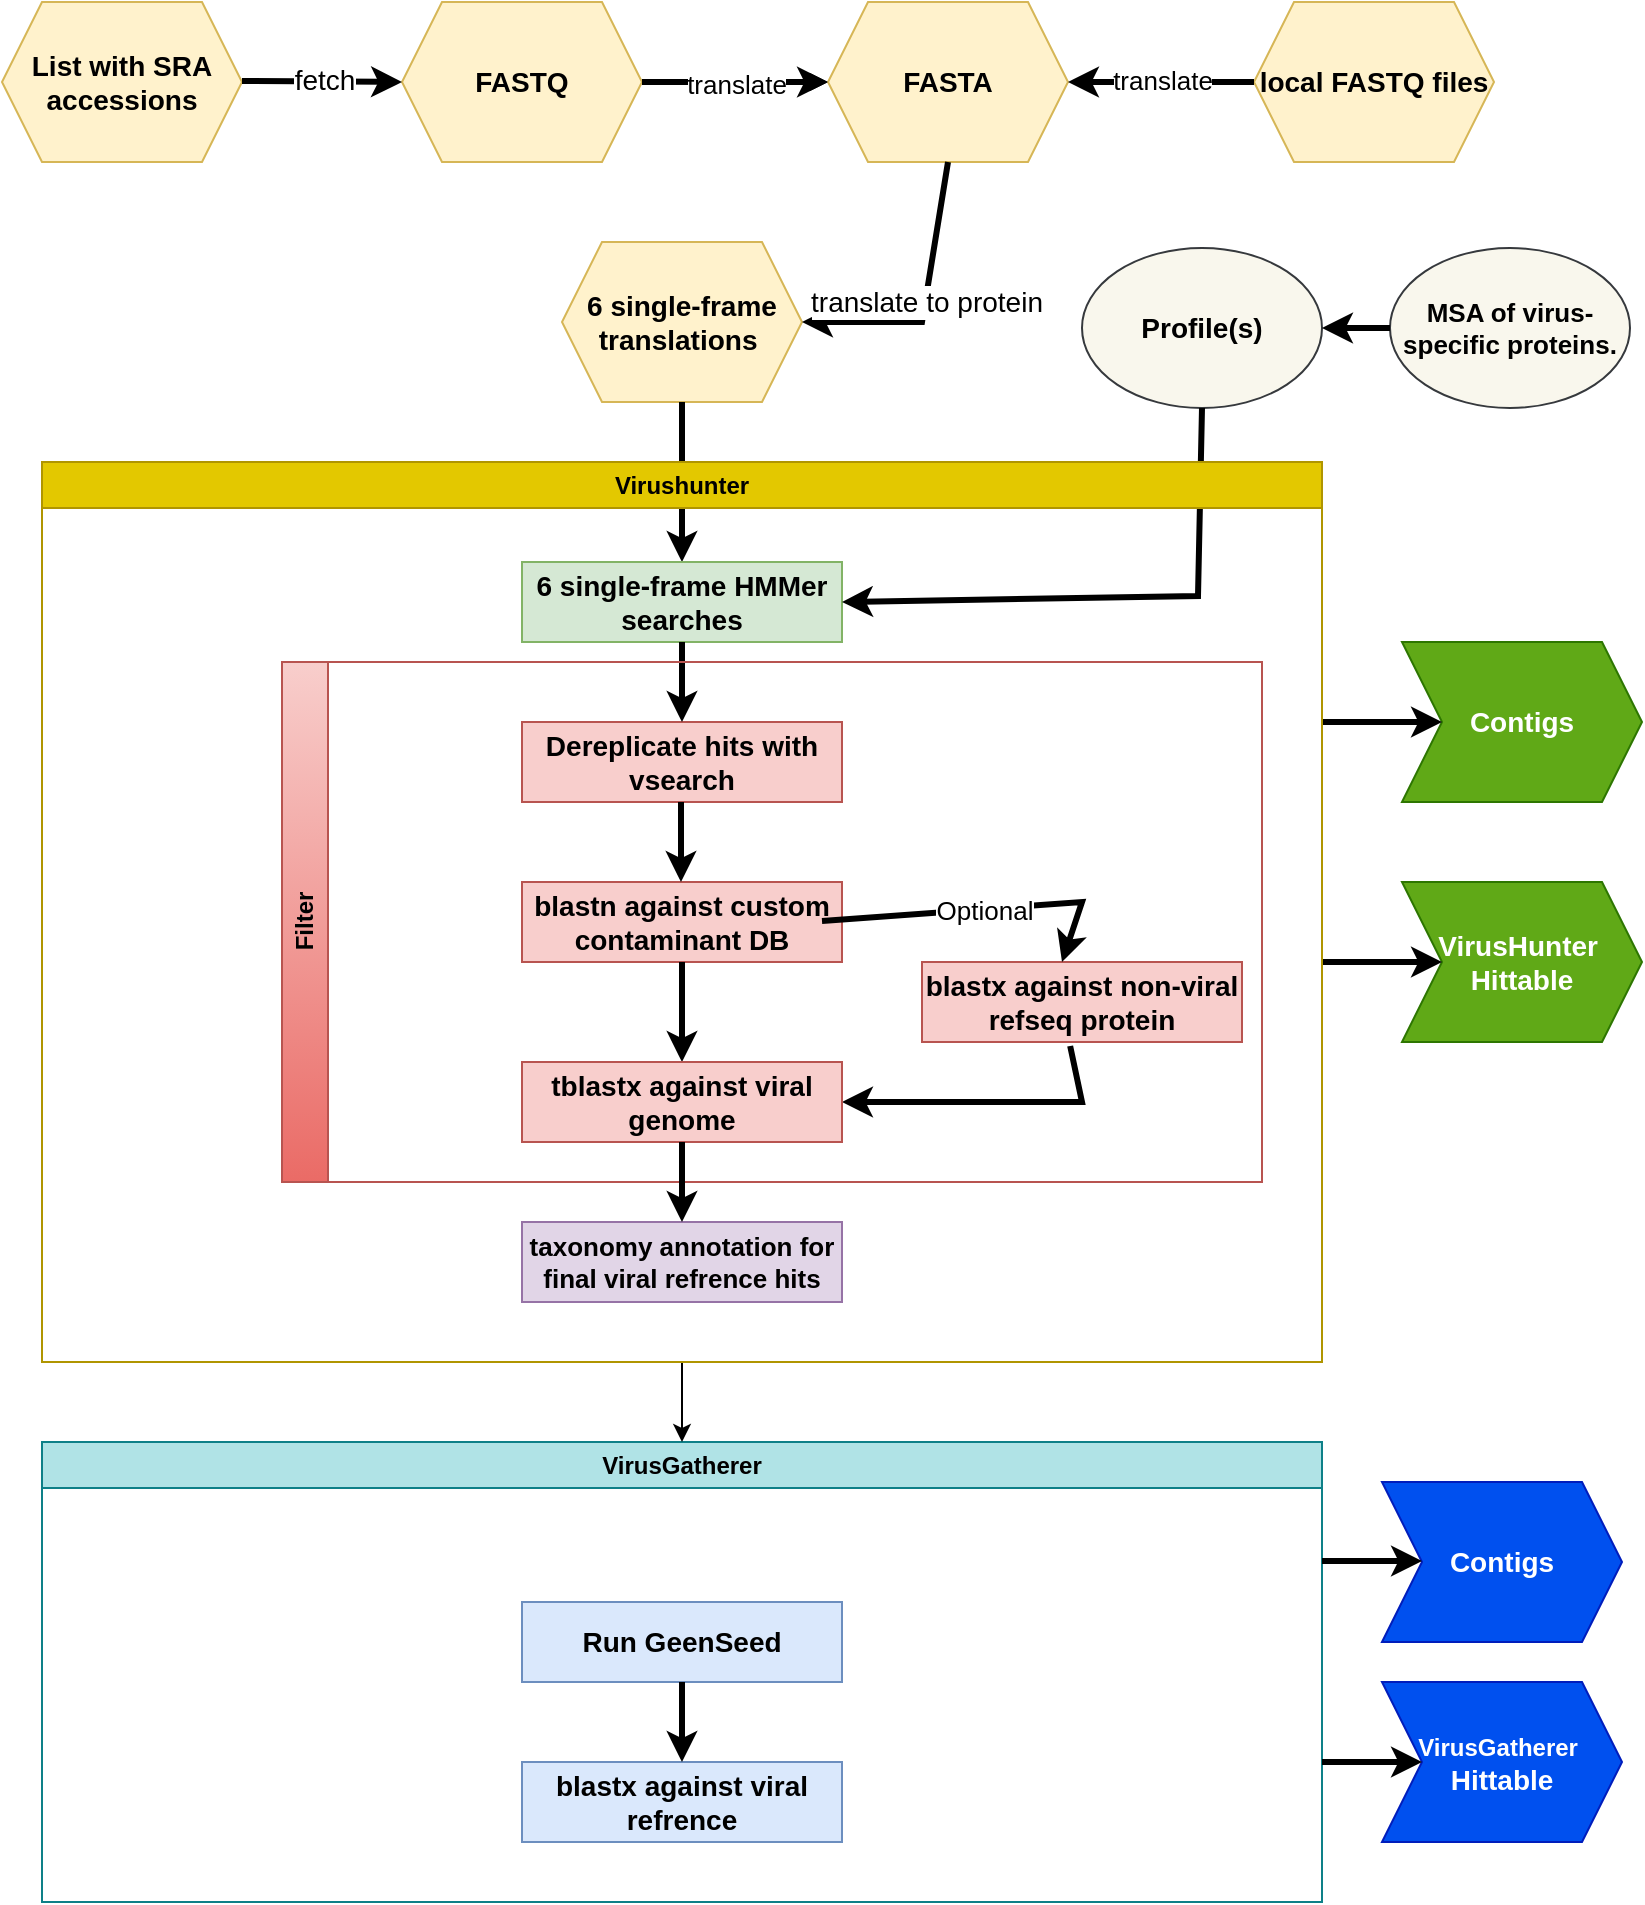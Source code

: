 <mxfile version="24.4.13" type="device">
  <diagram name="Page-1" id="UmnG6x5tp6qrb22gdRWd">
    <mxGraphModel dx="1434" dy="754" grid="0" gridSize="10" guides="1" tooltips="1" connect="1" arrows="1" fold="1" page="1" pageScale="1" pageWidth="850" pageHeight="1100" math="0" shadow="0">
      <root>
        <mxCell id="0" />
        <mxCell id="1" parent="0" />
        <mxCell id="5gK6zpaWBkJ-7K4iz9fj-1" value="&lt;font style=&quot;font-size: 14px;&quot;&gt;&lt;b&gt;local FASTQ files&lt;/b&gt;&lt;/font&gt;" style="shape=hexagon;perimeter=hexagonPerimeter2;whiteSpace=wrap;html=1;fixedSize=1;fillColor=#fff2cc;strokeColor=#d6b656;" parent="1" vertex="1">
          <mxGeometry x="646" y="40" width="120" height="80" as="geometry" />
        </mxCell>
        <mxCell id="5gK6zpaWBkJ-7K4iz9fj-2" value="&lt;font style=&quot;font-size: 14px;&quot;&gt;&lt;b&gt;List with SRA accessions&lt;/b&gt;&lt;/font&gt;" style="shape=hexagon;perimeter=hexagonPerimeter2;whiteSpace=wrap;html=1;fixedSize=1;fillColor=#fff2cc;strokeColor=#d6b656;" parent="1" vertex="1">
          <mxGeometry x="20" y="40" width="120" height="80" as="geometry" />
        </mxCell>
        <mxCell id="5gK6zpaWBkJ-7K4iz9fj-86" value="" style="edgeStyle=orthogonalEdgeStyle;rounded=0;orthogonalLoop=1;jettySize=auto;html=1;" parent="1" source="5gK6zpaWBkJ-7K4iz9fj-4" target="5gK6zpaWBkJ-7K4iz9fj-15" edge="1">
          <mxGeometry relative="1" as="geometry" />
        </mxCell>
        <mxCell id="5gK6zpaWBkJ-7K4iz9fj-4" value="&lt;b&gt;&lt;font style=&quot;font-size: 14px;&quot;&gt;FASTQ&lt;/font&gt;&lt;/b&gt;" style="shape=hexagon;perimeter=hexagonPerimeter2;whiteSpace=wrap;html=1;fixedSize=1;fillColor=#fff2cc;strokeColor=#d6b656;" parent="1" vertex="1">
          <mxGeometry x="220" y="40" width="120" height="80" as="geometry" />
        </mxCell>
        <mxCell id="5gK6zpaWBkJ-7K4iz9fj-10" value="" style="endArrow=classic;html=1;rounded=0;entryX=0;entryY=0.5;entryDx=0;entryDy=0;strokeWidth=3;" parent="1" target="5gK6zpaWBkJ-7K4iz9fj-4" edge="1">
          <mxGeometry relative="1" as="geometry">
            <mxPoint x="140" y="79.5" as="sourcePoint" />
            <mxPoint x="240" y="79.5" as="targetPoint" />
          </mxGeometry>
        </mxCell>
        <mxCell id="5gK6zpaWBkJ-7K4iz9fj-11" value="Label" style="edgeLabel;resizable=0;html=1;;align=center;verticalAlign=middle;" parent="5gK6zpaWBkJ-7K4iz9fj-10" connectable="0" vertex="1">
          <mxGeometry relative="1" as="geometry" />
        </mxCell>
        <mxCell id="5gK6zpaWBkJ-7K4iz9fj-12" value="&lt;font style=&quot;font-size: 14px;&quot;&gt;fetch&lt;/font&gt;" style="edgeLabel;html=1;align=center;verticalAlign=middle;resizable=0;points=[];" parent="5gK6zpaWBkJ-7K4iz9fj-10" vertex="1" connectable="0">
          <mxGeometry x="0.02" y="3" relative="1" as="geometry">
            <mxPoint y="2" as="offset" />
          </mxGeometry>
        </mxCell>
        <mxCell id="5gK6zpaWBkJ-7K4iz9fj-15" value="&lt;font style=&quot;font-size: 14px;&quot;&gt;&lt;b&gt;FASTA&lt;/b&gt;&lt;/font&gt;" style="shape=hexagon;perimeter=hexagonPerimeter2;whiteSpace=wrap;html=1;fixedSize=1;fillColor=#fff2cc;strokeColor=#d6b656;" parent="1" vertex="1">
          <mxGeometry x="433" y="40" width="120" height="80" as="geometry" />
        </mxCell>
        <mxCell id="5gK6zpaWBkJ-7K4iz9fj-29" value="" style="endArrow=classic;html=1;rounded=0;exitX=1;exitY=0.5;exitDx=0;exitDy=0;entryX=0;entryY=0.5;entryDx=0;entryDy=0;strokeWidth=3;" parent="1" source="5gK6zpaWBkJ-7K4iz9fj-4" target="5gK6zpaWBkJ-7K4iz9fj-15" edge="1">
          <mxGeometry relative="1" as="geometry">
            <mxPoint x="325" y="79.5" as="sourcePoint" />
            <mxPoint x="410" y="80" as="targetPoint" />
          </mxGeometry>
        </mxCell>
        <mxCell id="5gK6zpaWBkJ-7K4iz9fj-30" value="Label" style="edgeLabel;resizable=0;html=1;;align=center;verticalAlign=middle;" parent="5gK6zpaWBkJ-7K4iz9fj-29" connectable="0" vertex="1">
          <mxGeometry relative="1" as="geometry" />
        </mxCell>
        <mxCell id="5gK6zpaWBkJ-7K4iz9fj-31" value="&lt;font style=&quot;font-size: 13px;&quot;&gt;translate&lt;/font&gt;" style="edgeLabel;html=1;align=center;verticalAlign=middle;resizable=0;points=[];" parent="5gK6zpaWBkJ-7K4iz9fj-29" vertex="1" connectable="0">
          <mxGeometry y="-1" relative="1" as="geometry">
            <mxPoint as="offset" />
          </mxGeometry>
        </mxCell>
        <mxCell id="5gK6zpaWBkJ-7K4iz9fj-35" value="" style="endArrow=classic;html=1;rounded=0;exitX=0;exitY=0.5;exitDx=0;exitDy=0;entryX=1;entryY=0.5;entryDx=0;entryDy=0;strokeWidth=3;" parent="1" source="5gK6zpaWBkJ-7K4iz9fj-1" target="5gK6zpaWBkJ-7K4iz9fj-15" edge="1">
          <mxGeometry relative="1" as="geometry">
            <mxPoint x="375" y="240" as="sourcePoint" />
            <mxPoint x="475" y="240" as="targetPoint" />
          </mxGeometry>
        </mxCell>
        <mxCell id="5gK6zpaWBkJ-7K4iz9fj-36" value="Label" style="edgeLabel;resizable=0;html=1;;align=center;verticalAlign=middle;" parent="5gK6zpaWBkJ-7K4iz9fj-35" connectable="0" vertex="1">
          <mxGeometry relative="1" as="geometry" />
        </mxCell>
        <mxCell id="5gK6zpaWBkJ-7K4iz9fj-37" value="&lt;font style=&quot;font-size: 13px;&quot;&gt;translate&lt;/font&gt;" style="edgeLabel;html=1;align=center;verticalAlign=middle;resizable=0;points=[];" parent="5gK6zpaWBkJ-7K4iz9fj-35" vertex="1" connectable="0">
          <mxGeometry y="-1" relative="1" as="geometry">
            <mxPoint as="offset" />
          </mxGeometry>
        </mxCell>
        <mxCell id="5gK6zpaWBkJ-7K4iz9fj-38" value="&lt;b&gt;&lt;font style=&quot;font-size: 14px;&quot;&gt;6 single-frame translations&amp;nbsp;&lt;/font&gt;&lt;/b&gt;" style="shape=hexagon;perimeter=hexagonPerimeter2;whiteSpace=wrap;html=1;fixedSize=1;fillColor=#fff2cc;strokeColor=#d6b656;" parent="1" vertex="1">
          <mxGeometry x="300" y="160" width="120" height="80" as="geometry" />
        </mxCell>
        <mxCell id="5gK6zpaWBkJ-7K4iz9fj-39" value="" style="endArrow=classic;html=1;rounded=0;exitX=0.5;exitY=1;exitDx=0;exitDy=0;entryX=1;entryY=0.5;entryDx=0;entryDy=0;strokeWidth=3;" parent="1" source="5gK6zpaWBkJ-7K4iz9fj-15" target="5gK6zpaWBkJ-7K4iz9fj-38" edge="1">
          <mxGeometry relative="1" as="geometry">
            <mxPoint x="380" y="380" as="sourcePoint" />
            <mxPoint x="480" y="200" as="targetPoint" />
            <Array as="points">
              <mxPoint x="480" y="200" />
            </Array>
          </mxGeometry>
        </mxCell>
        <mxCell id="5gK6zpaWBkJ-7K4iz9fj-40" value="&lt;font style=&quot;font-size: 14px;&quot;&gt;translate to protein&lt;/font&gt;" style="edgeLabel;resizable=0;html=1;;align=center;verticalAlign=middle;" parent="5gK6zpaWBkJ-7K4iz9fj-39" connectable="0" vertex="1">
          <mxGeometry relative="1" as="geometry" />
        </mxCell>
        <mxCell id="5gK6zpaWBkJ-7K4iz9fj-42" value="" style="endArrow=classic;html=1;rounded=0;exitX=0.5;exitY=1;exitDx=0;exitDy=0;strokeWidth=3;entryX=0.5;entryY=0;entryDx=0;entryDy=0;" parent="1" source="5gK6zpaWBkJ-7K4iz9fj-38" target="5gK6zpaWBkJ-7K4iz9fj-43" edge="1">
          <mxGeometry width="50" height="50" relative="1" as="geometry">
            <mxPoint x="400" y="400" as="sourcePoint" />
            <mxPoint x="360" y="275" as="targetPoint" />
          </mxGeometry>
        </mxCell>
        <mxCell id="5gK6zpaWBkJ-7K4iz9fj-43" value="&lt;font style=&quot;font-size: 14px;&quot;&gt;&lt;b&gt;6 single-frame HMMer searches&lt;/b&gt;&lt;/font&gt;" style="rounded=0;whiteSpace=wrap;html=1;fillColor=#d5e8d4;strokeColor=#82b366;" parent="1" vertex="1">
          <mxGeometry x="280" y="320" width="160" height="40" as="geometry" />
        </mxCell>
        <mxCell id="5gK6zpaWBkJ-7K4iz9fj-44" value="&lt;font style=&quot;font-size: 14px;&quot;&gt;&lt;b&gt;Dereplicate hits with vsearch&lt;/b&gt;&lt;/font&gt;" style="rounded=0;whiteSpace=wrap;html=1;fillColor=#f8cecc;strokeColor=#b85450;" parent="1" vertex="1">
          <mxGeometry x="280" y="400" width="160" height="40" as="geometry" />
        </mxCell>
        <mxCell id="5gK6zpaWBkJ-7K4iz9fj-45" value="&lt;font style=&quot;font-size: 14px;&quot;&gt;&lt;b&gt;blastn against custom contaminant DB&lt;/b&gt;&lt;/font&gt;" style="rounded=0;whiteSpace=wrap;html=1;fillColor=#f8cecc;strokeColor=#b85450;" parent="1" vertex="1">
          <mxGeometry x="280" y="480" width="160" height="40" as="geometry" />
        </mxCell>
        <mxCell id="5gK6zpaWBkJ-7K4iz9fj-46" value="&lt;font style=&quot;font-size: 14px;&quot;&gt;&lt;b&gt;blastx against non-viral refseq protein&lt;/b&gt;&lt;/font&gt;" style="rounded=0;whiteSpace=wrap;html=1;fillColor=#f8cecc;strokeColor=#b85450;" parent="1" vertex="1">
          <mxGeometry x="480" y="520" width="160" height="40" as="geometry" />
        </mxCell>
        <mxCell id="5gK6zpaWBkJ-7K4iz9fj-73" value="" style="edgeStyle=orthogonalEdgeStyle;rounded=0;orthogonalLoop=1;jettySize=auto;html=1;strokeWidth=3;exitX=0.5;exitY=1;exitDx=0;exitDy=0;entryX=0.5;entryY=0;entryDx=0;entryDy=0;" parent="1" source="5gK6zpaWBkJ-7K4iz9fj-45" edge="1">
          <mxGeometry relative="1" as="geometry">
            <mxPoint x="360" y="570" as="targetPoint" />
            <Array as="points">
              <mxPoint x="360" y="550" />
              <mxPoint x="360" y="550" />
            </Array>
          </mxGeometry>
        </mxCell>
        <mxCell id="5gK6zpaWBkJ-7K4iz9fj-49" value="" style="endArrow=classic;html=1;rounded=0;exitX=0.5;exitY=1;exitDx=0;exitDy=0;entryX=0.5;entryY=0;entryDx=0;entryDy=0;strokeWidth=3;" parent="1" source="5gK6zpaWBkJ-7K4iz9fj-43" target="5gK6zpaWBkJ-7K4iz9fj-44" edge="1">
          <mxGeometry width="50" height="50" relative="1" as="geometry">
            <mxPoint x="400" y="400" as="sourcePoint" />
            <mxPoint x="450" y="350" as="targetPoint" />
          </mxGeometry>
        </mxCell>
        <mxCell id="5gK6zpaWBkJ-7K4iz9fj-50" value="" style="endArrow=classic;html=1;rounded=0;exitX=0.5;exitY=1;exitDx=0;exitDy=0;entryX=0.5;entryY=0;entryDx=0;entryDy=0;strokeWidth=3;" parent="1" edge="1">
          <mxGeometry width="50" height="50" relative="1" as="geometry">
            <mxPoint x="359.5" y="440" as="sourcePoint" />
            <mxPoint x="359.5" y="480" as="targetPoint" />
            <Array as="points">
              <mxPoint x="359.5" y="450" />
              <mxPoint x="359.5" y="460" />
            </Array>
          </mxGeometry>
        </mxCell>
        <mxCell id="5gK6zpaWBkJ-7K4iz9fj-54" value="" style="endArrow=classic;html=1;rounded=0;entryX=0.5;entryY=0;entryDx=0;entryDy=0;strokeWidth=3;" parent="1" edge="1">
          <mxGeometry relative="1" as="geometry">
            <mxPoint x="430" y="499.5" as="sourcePoint" />
            <mxPoint x="550" y="520" as="targetPoint" />
            <Array as="points">
              <mxPoint x="560" y="490" />
            </Array>
          </mxGeometry>
        </mxCell>
        <mxCell id="5gK6zpaWBkJ-7K4iz9fj-55" value="&lt;font style=&quot;font-size: 13px;&quot;&gt;Optional&lt;/font&gt;" style="edgeLabel;resizable=0;html=1;;align=center;verticalAlign=middle;" parent="5gK6zpaWBkJ-7K4iz9fj-54" connectable="0" vertex="1">
          <mxGeometry relative="1" as="geometry" />
        </mxCell>
        <mxCell id="5gK6zpaWBkJ-7K4iz9fj-56" value="" style="endArrow=classic;html=1;rounded=0;exitX=0.463;exitY=1.05;exitDx=0;exitDy=0;exitPerimeter=0;entryX=1;entryY=0.5;entryDx=0;entryDy=0;strokeWidth=3;" parent="1" source="5gK6zpaWBkJ-7K4iz9fj-46" edge="1">
          <mxGeometry width="50" height="50" relative="1" as="geometry">
            <mxPoint x="400" y="520" as="sourcePoint" />
            <mxPoint x="440" y="590" as="targetPoint" />
            <Array as="points">
              <mxPoint x="560" y="590" />
            </Array>
          </mxGeometry>
        </mxCell>
        <mxCell id="5gK6zpaWBkJ-7K4iz9fj-60" value="&lt;font style=&quot;font-size: 14px;&quot;&gt;&lt;b&gt;Run GeenSeed&lt;/b&gt;&lt;/font&gt;" style="rounded=0;whiteSpace=wrap;html=1;fillColor=#dae8fc;strokeColor=#6c8ebf;" parent="1" vertex="1">
          <mxGeometry x="280" y="840" width="160" height="40" as="geometry" />
        </mxCell>
        <mxCell id="5gK6zpaWBkJ-7K4iz9fj-61" value="&lt;font style=&quot;font-size: 14px;&quot;&gt;&lt;b&gt;blastx against viral refrence&lt;/b&gt;&lt;/font&gt;" style="rounded=0;whiteSpace=wrap;html=1;fillColor=#dae8fc;strokeColor=#6c8ebf;" parent="1" vertex="1">
          <mxGeometry x="280" y="920" width="160" height="40" as="geometry" />
        </mxCell>
        <mxCell id="5gK6zpaWBkJ-7K4iz9fj-62" value="VirusGatherer" style="swimlane;whiteSpace=wrap;html=1;fillColor=#b0e3e6;strokeColor=#0e8088;" parent="1" vertex="1">
          <mxGeometry x="40" y="760" width="640" height="230" as="geometry" />
        </mxCell>
        <mxCell id="5gK6zpaWBkJ-7K4iz9fj-66" value="" style="endArrow=classic;html=1;rounded=0;exitX=0.5;exitY=1;exitDx=0;exitDy=0;entryX=0.5;entryY=0;entryDx=0;entryDy=0;" parent="1" target="5gK6zpaWBkJ-7K4iz9fj-62" edge="1">
          <mxGeometry width="50" height="50" relative="1" as="geometry">
            <mxPoint x="360" y="720" as="sourcePoint" />
            <mxPoint x="450" y="840" as="targetPoint" />
          </mxGeometry>
        </mxCell>
        <mxCell id="5gK6zpaWBkJ-7K4iz9fj-67" value="" style="endArrow=classic;html=1;rounded=0;entryX=0.5;entryY=0;entryDx=0;entryDy=0;strokeWidth=3;" parent="1" target="5gK6zpaWBkJ-7K4iz9fj-61" edge="1">
          <mxGeometry width="50" height="50" relative="1" as="geometry">
            <mxPoint x="360" y="880" as="sourcePoint" />
            <mxPoint x="450" y="840" as="targetPoint" />
          </mxGeometry>
        </mxCell>
        <mxCell id="5gK6zpaWBkJ-7K4iz9fj-69" value="&lt;font style=&quot;font-size: 14px;&quot;&gt;&lt;b&gt;VirusHunter&amp;nbsp;&lt;/b&gt;&lt;/font&gt;&lt;div style=&quot;font-size: 14px;&quot;&gt;&lt;font style=&quot;font-size: 14px;&quot;&gt;&lt;b&gt;Hittable&lt;/b&gt;&lt;/font&gt;&lt;/div&gt;" style="shape=step;perimeter=stepPerimeter;whiteSpace=wrap;html=1;fixedSize=1;fillColor=#60a917;fontColor=#ffffff;strokeColor=#2D7600;" parent="1" vertex="1">
          <mxGeometry x="720" y="480" width="120" height="80" as="geometry" />
        </mxCell>
        <mxCell id="5gK6zpaWBkJ-7K4iz9fj-70" value="&lt;font style=&quot;&quot;&gt;&lt;b style=&quot;&quot;&gt;&lt;font style=&quot;font-size: 12px;&quot;&gt;VirusGatherer&lt;/font&gt;&lt;span style=&quot;font-size: 14px;&quot;&gt;&amp;nbsp;&lt;/span&gt;&lt;/b&gt;&lt;/font&gt;&lt;div style=&quot;font-size: 14px;&quot;&gt;&lt;font style=&quot;font-size: 14px;&quot;&gt;&lt;b&gt;Hittable&lt;/b&gt;&lt;/font&gt;&lt;/div&gt;" style="shape=step;perimeter=stepPerimeter;whiteSpace=wrap;html=1;fixedSize=1;fillColor=#0050ef;fontColor=#ffffff;strokeColor=#001DBC;" parent="1" vertex="1">
          <mxGeometry x="710" y="880" width="120" height="80" as="geometry" />
        </mxCell>
        <mxCell id="5gK6zpaWBkJ-7K4iz9fj-71" value="" style="endArrow=classic;html=1;rounded=0;entryX=0;entryY=0.5;entryDx=0;entryDy=0;strokeWidth=3;" parent="1" target="5gK6zpaWBkJ-7K4iz9fj-69" edge="1">
          <mxGeometry width="50" height="50" relative="1" as="geometry">
            <mxPoint x="680" y="520" as="sourcePoint" />
            <mxPoint x="450" y="720" as="targetPoint" />
          </mxGeometry>
        </mxCell>
        <mxCell id="5gK6zpaWBkJ-7K4iz9fj-72" value="" style="endArrow=classic;html=1;rounded=0;entryX=0;entryY=0.5;entryDx=0;entryDy=0;strokeWidth=3;" parent="1" target="5gK6zpaWBkJ-7K4iz9fj-70" edge="1">
          <mxGeometry width="50" height="50" relative="1" as="geometry">
            <mxPoint x="680" y="920" as="sourcePoint" />
            <mxPoint x="450" y="720" as="targetPoint" />
          </mxGeometry>
        </mxCell>
        <mxCell id="5gK6zpaWBkJ-7K4iz9fj-81" value="&lt;font style=&quot;font-size: 14px;&quot;&gt;&lt;b&gt;Contigs&lt;/b&gt;&lt;/font&gt;" style="shape=step;perimeter=stepPerimeter;whiteSpace=wrap;html=1;fixedSize=1;fillColor=#0050ef;fontColor=#ffffff;strokeColor=#001DBC;" parent="1" vertex="1">
          <mxGeometry x="710" y="780" width="120" height="80" as="geometry" />
        </mxCell>
        <mxCell id="5gK6zpaWBkJ-7K4iz9fj-83" value="" style="endArrow=classic;html=1;rounded=0;entryX=0;entryY=0.5;entryDx=0;entryDy=0;strokeWidth=3;" parent="1" edge="1">
          <mxGeometry width="50" height="50" relative="1" as="geometry">
            <mxPoint x="680" y="819.5" as="sourcePoint" />
            <mxPoint x="730" y="819.5" as="targetPoint" />
          </mxGeometry>
        </mxCell>
        <mxCell id="5gK6zpaWBkJ-7K4iz9fj-84" value="&lt;font style=&quot;font-size: 14px;&quot;&gt;&lt;b&gt;Contigs&lt;/b&gt;&lt;/font&gt;" style="shape=step;perimeter=stepPerimeter;whiteSpace=wrap;html=1;fixedSize=1;fillColor=#60a917;fontColor=#ffffff;strokeColor=#2D7600;" parent="1" vertex="1">
          <mxGeometry x="720" y="360" width="120" height="80" as="geometry" />
        </mxCell>
        <mxCell id="5gK6zpaWBkJ-7K4iz9fj-85" value="" style="endArrow=classic;html=1;rounded=0;strokeWidth=3;" parent="1" target="5gK6zpaWBkJ-7K4iz9fj-84" edge="1">
          <mxGeometry width="50" height="50" relative="1" as="geometry">
            <mxPoint x="680" y="400" as="sourcePoint" />
            <mxPoint x="710" y="400" as="targetPoint" />
            <Array as="points" />
          </mxGeometry>
        </mxCell>
        <mxCell id="DtNA1OOpv918O6FHiLsb-1" value="&lt;font style=&quot;font-size: 13px;&quot;&gt;&lt;b&gt;MSA of virus-specific proteins.&lt;/b&gt;&lt;/font&gt;" style="ellipse;whiteSpace=wrap;html=1;fillColor=#f9f7ed;strokeColor=#36393d;" vertex="1" parent="1">
          <mxGeometry x="714" y="163" width="120" height="80" as="geometry" />
        </mxCell>
        <mxCell id="DtNA1OOpv918O6FHiLsb-2" value="&lt;font style=&quot;font-size: 14px;&quot;&gt;&lt;b&gt;Profile(s)&lt;/b&gt;&lt;/font&gt;" style="ellipse;whiteSpace=wrap;html=1;fillColor=#f9f7ed;strokeColor=#36393d;" vertex="1" parent="1">
          <mxGeometry x="560" y="163" width="120" height="80" as="geometry" />
        </mxCell>
        <mxCell id="DtNA1OOpv918O6FHiLsb-3" value="" style="endArrow=classic;html=1;rounded=0;exitX=0;exitY=0.5;exitDx=0;exitDy=0;entryX=1;entryY=0.5;entryDx=0;entryDy=0;strokeWidth=3;" edge="1" parent="1" source="DtNA1OOpv918O6FHiLsb-1" target="DtNA1OOpv918O6FHiLsb-2">
          <mxGeometry width="50" height="50" relative="1" as="geometry">
            <mxPoint x="484" y="407" as="sourcePoint" />
            <mxPoint x="534" y="357" as="targetPoint" />
          </mxGeometry>
        </mxCell>
        <mxCell id="DtNA1OOpv918O6FHiLsb-4" value="" style="endArrow=classic;html=1;rounded=0;exitX=0.5;exitY=1;exitDx=0;exitDy=0;entryX=1;entryY=0.5;entryDx=0;entryDy=0;strokeWidth=3;" edge="1" parent="1" source="DtNA1OOpv918O6FHiLsb-2" target="5gK6zpaWBkJ-7K4iz9fj-43">
          <mxGeometry width="50" height="50" relative="1" as="geometry">
            <mxPoint x="484" y="407" as="sourcePoint" />
            <mxPoint x="534" y="357" as="targetPoint" />
            <Array as="points">
              <mxPoint x="618" y="337" />
            </Array>
          </mxGeometry>
        </mxCell>
        <mxCell id="DtNA1OOpv918O6FHiLsb-5" value="Virushunter" style="swimlane;whiteSpace=wrap;html=1;fillColor=#e3c800;fontColor=#000000;strokeColor=#B09500;" vertex="1" parent="1">
          <mxGeometry x="40" y="270" width="640" height="450" as="geometry" />
        </mxCell>
        <mxCell id="DtNA1OOpv918O6FHiLsb-6" value="Filter" style="swimlane;horizontal=0;whiteSpace=wrap;html=1;fillColor=#f8cecc;gradientColor=#ea6b66;strokeColor=#b85450;" vertex="1" parent="DtNA1OOpv918O6FHiLsb-5">
          <mxGeometry x="120" y="100" width="490" height="260" as="geometry" />
        </mxCell>
        <mxCell id="DtNA1OOpv918O6FHiLsb-7" value="&lt;font style=&quot;font-size: 14px;&quot;&gt;&lt;b&gt;tblastx against viral genome&lt;/b&gt;&lt;/font&gt;" style="rounded=0;whiteSpace=wrap;html=1;fillColor=#f8cecc;strokeColor=#b85450;" vertex="1" parent="DtNA1OOpv918O6FHiLsb-6">
          <mxGeometry x="120" y="200" width="160" height="40" as="geometry" />
        </mxCell>
        <mxCell id="DtNA1OOpv918O6FHiLsb-8" value="&lt;font size=&quot;1&quot; style=&quot;&quot;&gt;&lt;b style=&quot;font-size: 13px;&quot;&gt;taxonomy annotation for final viral refrence hits&lt;/b&gt;&lt;/font&gt;" style="rounded=0;whiteSpace=wrap;html=1;fillColor=#e1d5e7;strokeColor=#9673a6;" vertex="1" parent="DtNA1OOpv918O6FHiLsb-5">
          <mxGeometry x="240" y="380" width="160" height="40" as="geometry" />
        </mxCell>
        <mxCell id="DtNA1OOpv918O6FHiLsb-9" value="" style="endArrow=classic;html=1;rounded=0;exitX=0.5;exitY=1;exitDx=0;exitDy=0;entryX=0.5;entryY=0;entryDx=0;entryDy=0;strokeWidth=3;" edge="1" parent="DtNA1OOpv918O6FHiLsb-5" source="DtNA1OOpv918O6FHiLsb-7" target="DtNA1OOpv918O6FHiLsb-8">
          <mxGeometry width="50" height="50" relative="1" as="geometry">
            <mxPoint x="550" y="130" as="sourcePoint" />
            <mxPoint x="730" y="210" as="targetPoint" />
          </mxGeometry>
        </mxCell>
      </root>
    </mxGraphModel>
  </diagram>
</mxfile>
